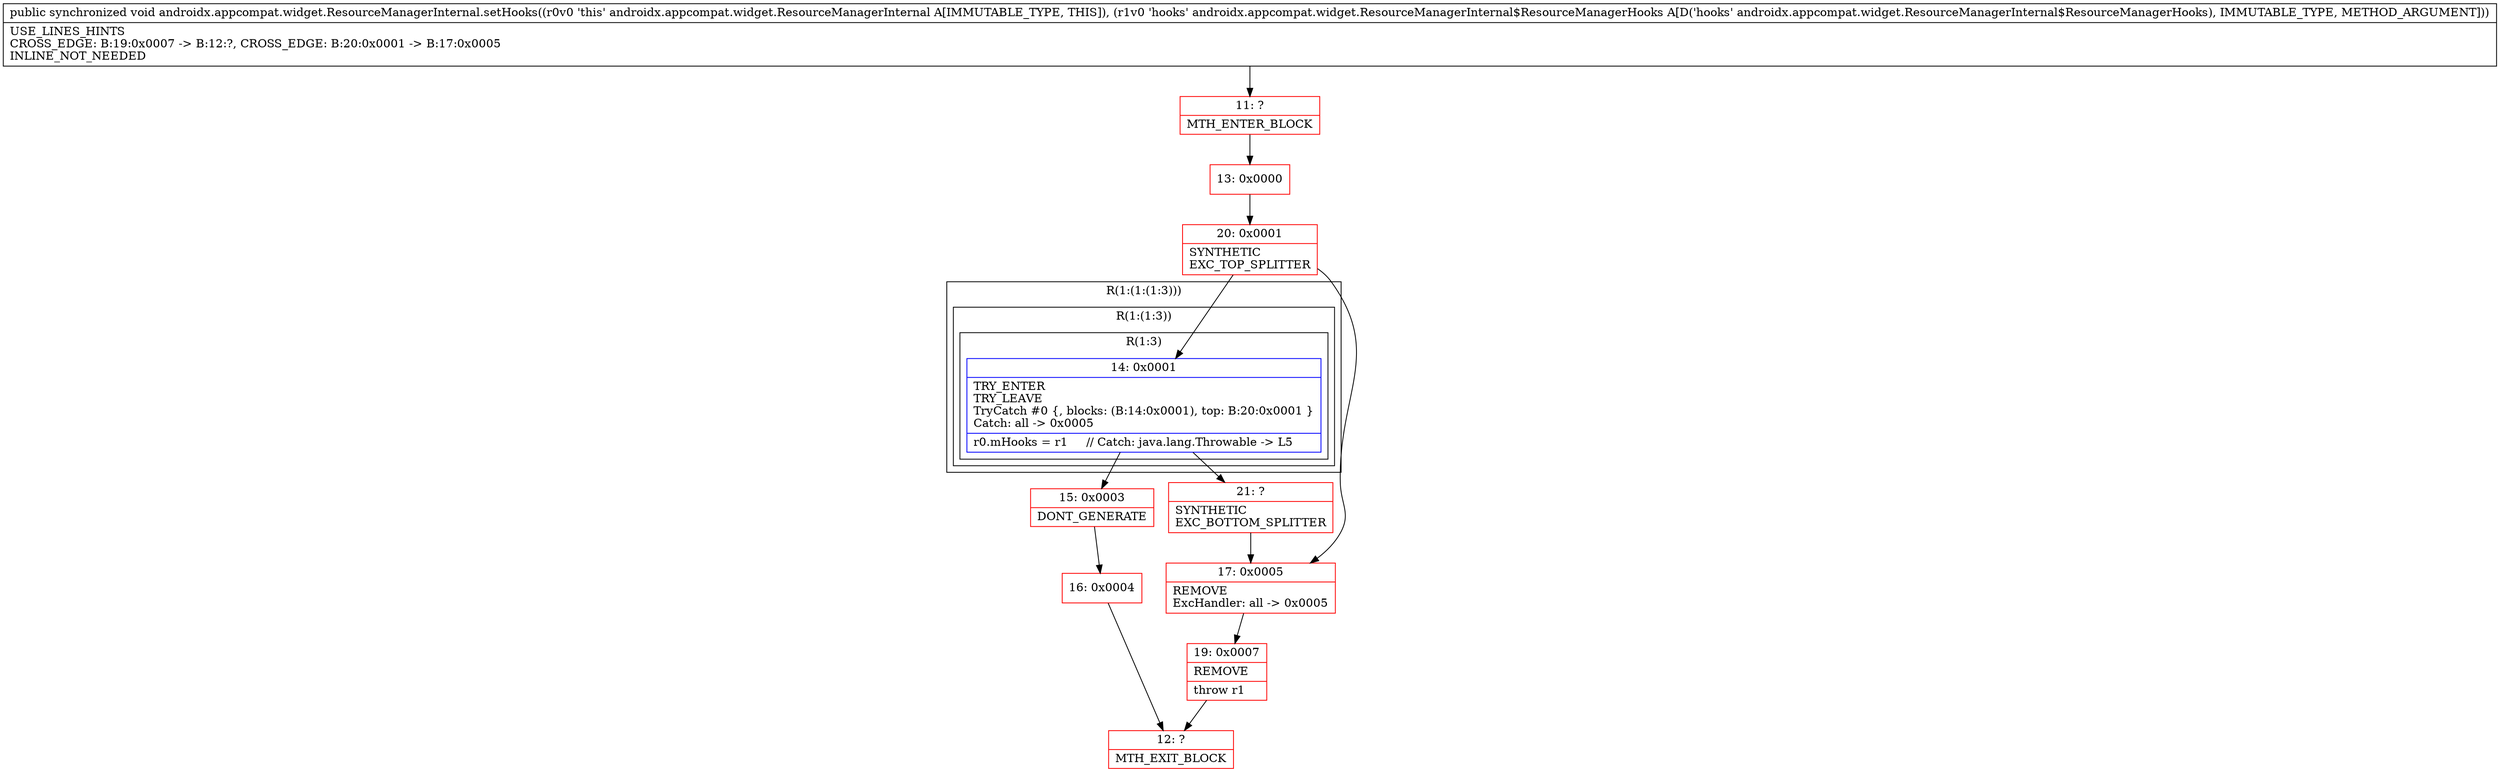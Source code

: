 digraph "CFG forandroidx.appcompat.widget.ResourceManagerInternal.setHooks(Landroidx\/appcompat\/widget\/ResourceManagerInternal$ResourceManagerHooks;)V" {
subgraph cluster_Region_1204779714 {
label = "R(1:(1:(1:3)))";
node [shape=record,color=blue];
subgraph cluster_Region_359881132 {
label = "R(1:(1:3))";
node [shape=record,color=blue];
subgraph cluster_Region_1129031988 {
label = "R(1:3)";
node [shape=record,color=blue];
Node_14 [shape=record,label="{14\:\ 0x0001|TRY_ENTER\lTRY_LEAVE\lTryCatch #0 \{, blocks: (B:14:0x0001), top: B:20:0x0001 \}\lCatch: all \-\> 0x0005\l|r0.mHooks = r1     \/\/ Catch: java.lang.Throwable \-\> L5\l}"];
}
}
}
Node_11 [shape=record,color=red,label="{11\:\ ?|MTH_ENTER_BLOCK\l}"];
Node_13 [shape=record,color=red,label="{13\:\ 0x0000}"];
Node_20 [shape=record,color=red,label="{20\:\ 0x0001|SYNTHETIC\lEXC_TOP_SPLITTER\l}"];
Node_15 [shape=record,color=red,label="{15\:\ 0x0003|DONT_GENERATE\l}"];
Node_16 [shape=record,color=red,label="{16\:\ 0x0004}"];
Node_12 [shape=record,color=red,label="{12\:\ ?|MTH_EXIT_BLOCK\l}"];
Node_21 [shape=record,color=red,label="{21\:\ ?|SYNTHETIC\lEXC_BOTTOM_SPLITTER\l}"];
Node_17 [shape=record,color=red,label="{17\:\ 0x0005|REMOVE\lExcHandler: all \-\> 0x0005\l}"];
Node_19 [shape=record,color=red,label="{19\:\ 0x0007|REMOVE\l|throw r1\l}"];
MethodNode[shape=record,label="{public synchronized void androidx.appcompat.widget.ResourceManagerInternal.setHooks((r0v0 'this' androidx.appcompat.widget.ResourceManagerInternal A[IMMUTABLE_TYPE, THIS]), (r1v0 'hooks' androidx.appcompat.widget.ResourceManagerInternal$ResourceManagerHooks A[D('hooks' androidx.appcompat.widget.ResourceManagerInternal$ResourceManagerHooks), IMMUTABLE_TYPE, METHOD_ARGUMENT]))  | USE_LINES_HINTS\lCROSS_EDGE: B:19:0x0007 \-\> B:12:?, CROSS_EDGE: B:20:0x0001 \-\> B:17:0x0005\lINLINE_NOT_NEEDED\l}"];
MethodNode -> Node_11;Node_14 -> Node_15;
Node_14 -> Node_21;
Node_11 -> Node_13;
Node_13 -> Node_20;
Node_20 -> Node_14;
Node_20 -> Node_17;
Node_15 -> Node_16;
Node_16 -> Node_12;
Node_21 -> Node_17;
Node_17 -> Node_19;
Node_19 -> Node_12;
}

